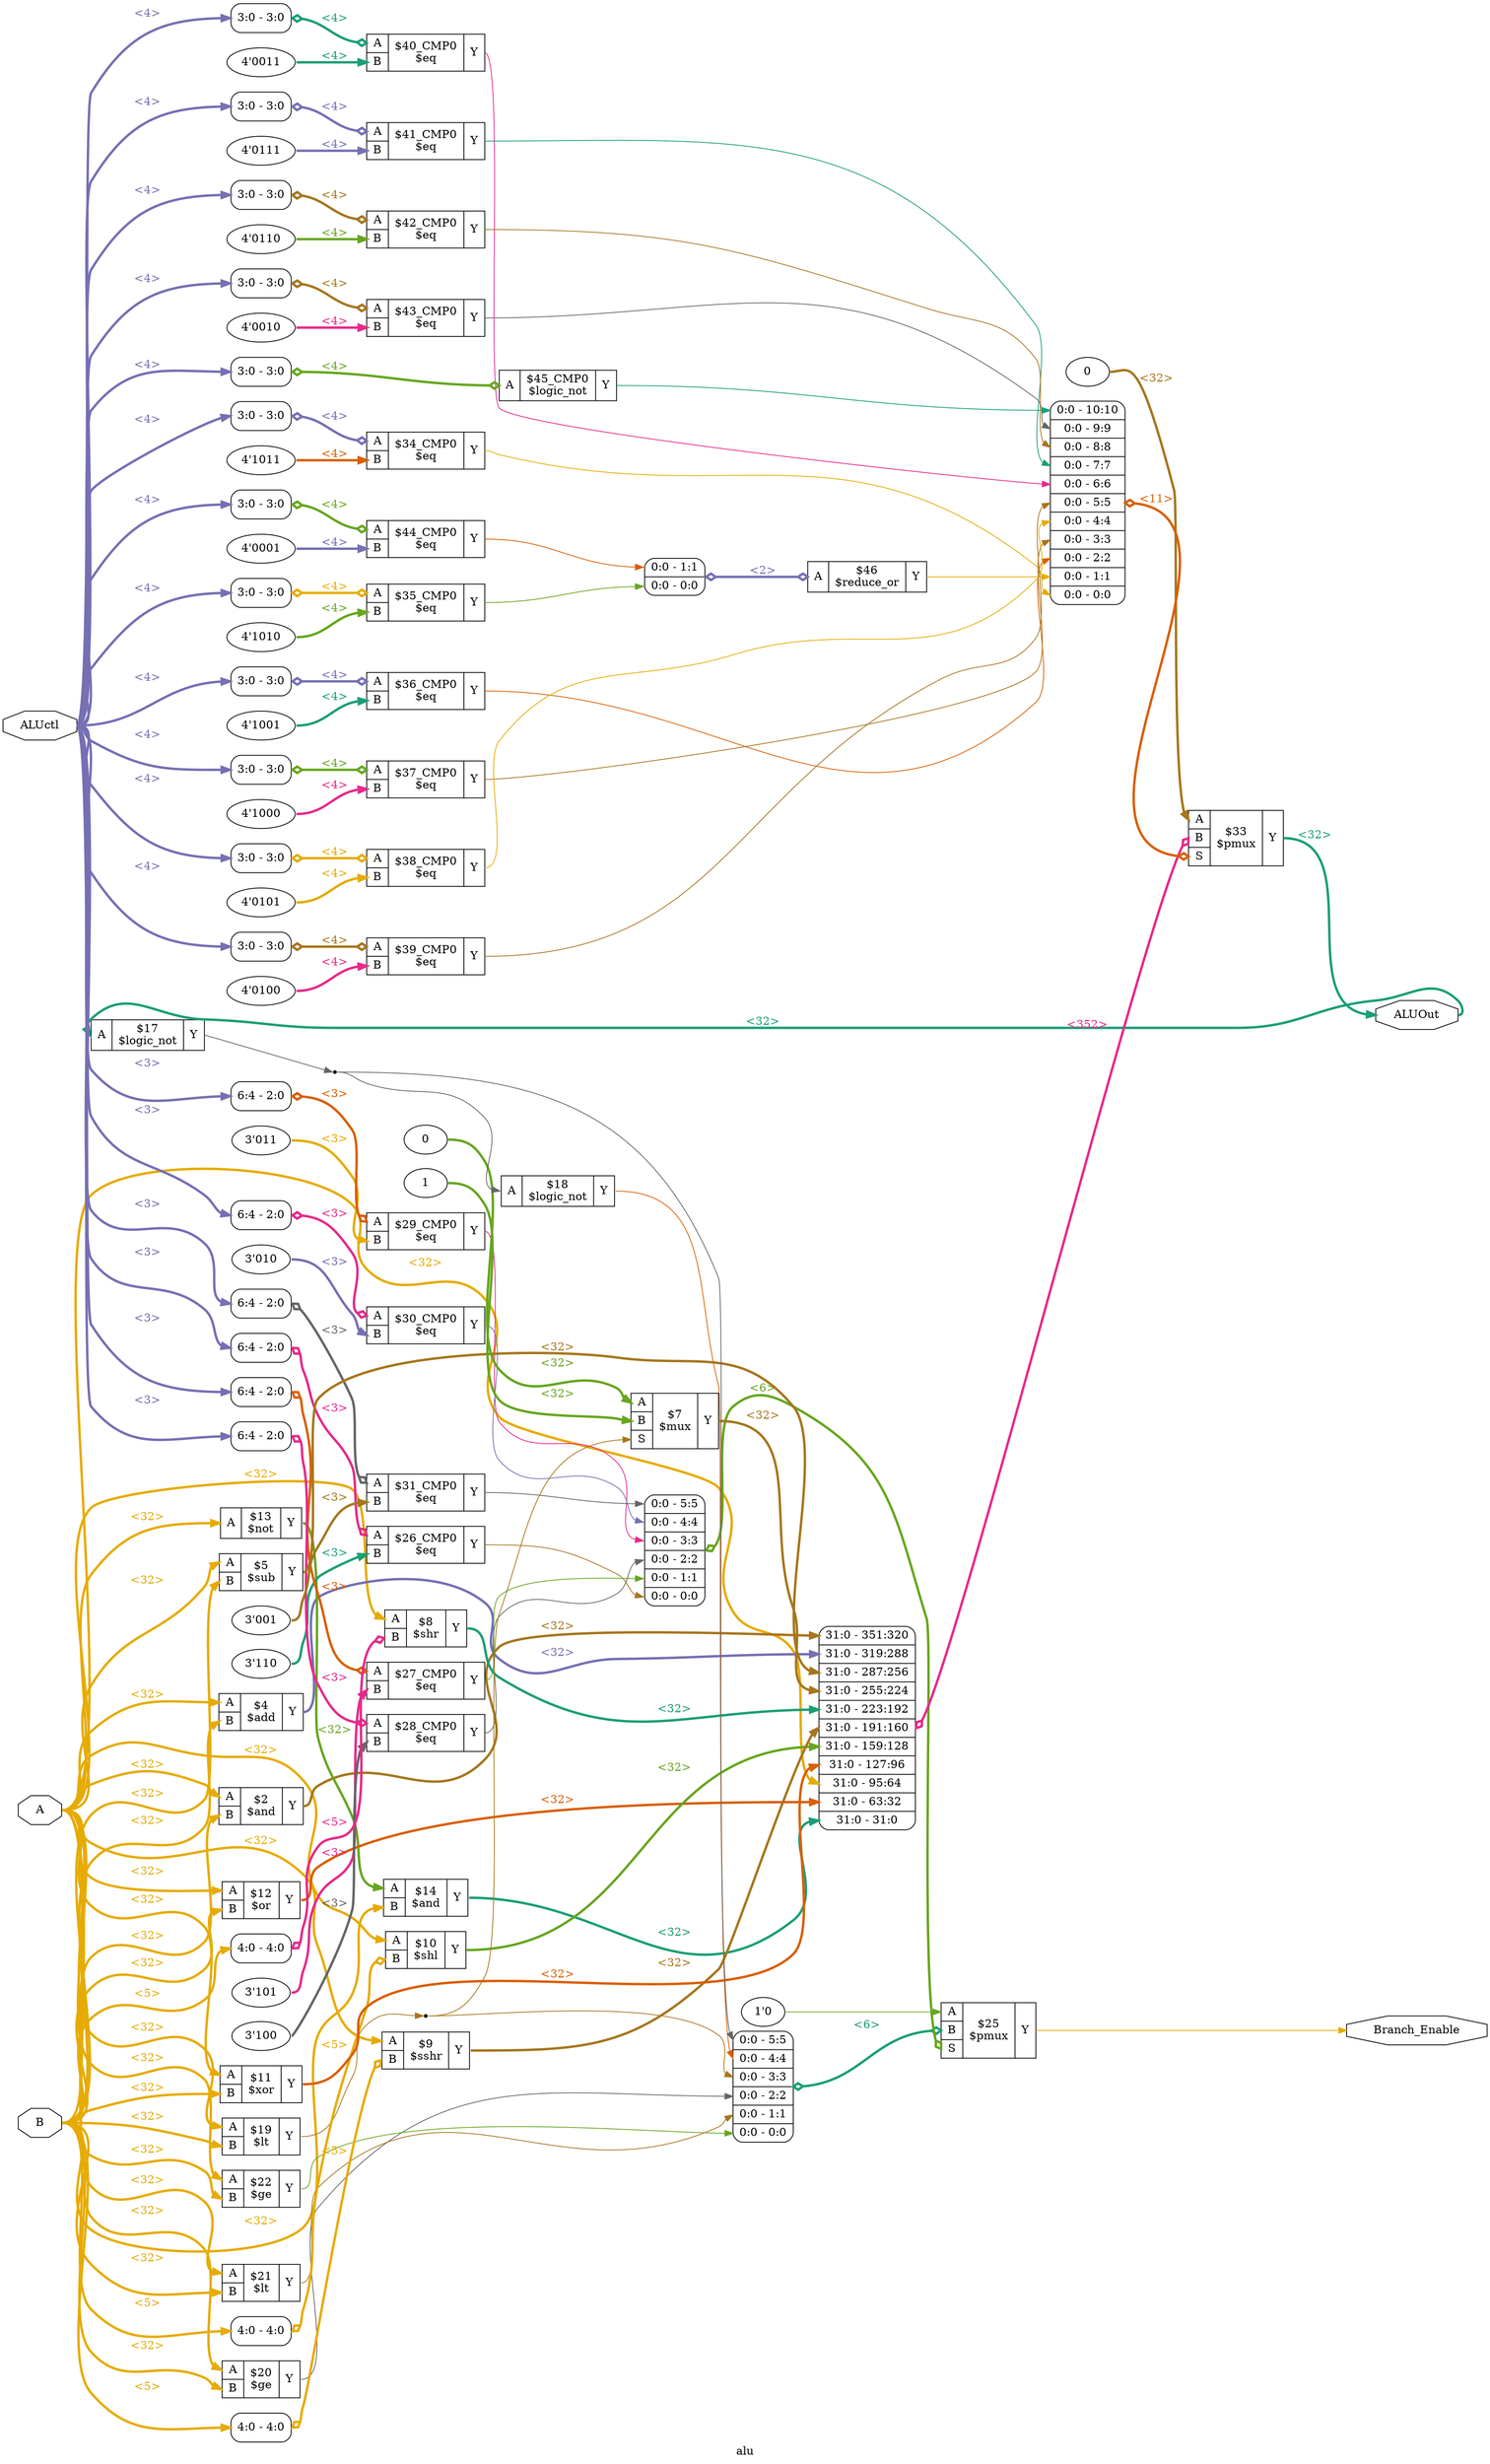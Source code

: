 digraph "alu" {
label="alu";
rankdir="LR";
remincross=true;
n37 [ shape=octagon, label="A", color="black", fontcolor="black" ];
n38 [ shape=octagon, label="ALUOut", color="black", fontcolor="black" ];
n39 [ shape=octagon, label="ALUctl", color="black", fontcolor="black" ];
n40 [ shape=octagon, label="B", color="black", fontcolor="black" ];
n41 [ shape=octagon, label="Branch_Enable", color="black", fontcolor="black" ];
{ rank="source"; n37; n39; n40;}
{ rank="sink"; n38; n41;}
c43 [ shape=record, label="{{<p37> A|<p40> B}|$4\n$add|{<p42> Y}}" ];
c44 [ shape=record, label="{{<p37> A|<p40> B}|$14\n$and|{<p42> Y}}" ];
c45 [ shape=record, label="{{<p37> A|<p40> B}|$2\n$and|{<p42> Y}}" ];
c46 [ shape=record, label="{{<p37> A}|$46\n$reduce_or|{<p42> Y}}" ];
x0 [ shape=record, style=rounded, label="<s1> 0:0 - 1:1 |<s0> 0:0 - 0:0 " ];
x0:e -> c46:p37:w [arrowhead=odiamond, arrowtail=odiamond, dir=both, colorscheme="dark28", color="3", fontcolor="3", style="setlinewidth(3)", label="<2>"];
c47 [ shape=record, label="{{<p37> A}|$17\n$logic_not|{<p42> Y}}" ];
c48 [ shape=record, label="{{<p37> A|<p40> B}|$20\n$ge|{<p42> Y}}" ];
c49 [ shape=record, label="{{<p37> A|<p40> B}|$22\n$ge|{<p42> Y}}" ];
c50 [ shape=record, label="{{<p37> A}|$18\n$logic_not|{<p42> Y}}" ];
c51 [ shape=record, label="{{<p37> A|<p40> B}|$19\n$lt|{<p42> Y}}" ];
c52 [ shape=record, label="{{<p37> A|<p40> B}|$21\n$lt|{<p42> Y}}" ];
c53 [ shape=record, label="{{<p37> A}|$13\n$not|{<p42> Y}}" ];
c54 [ shape=record, label="{{<p37> A|<p40> B}|$12\n$or|{<p42> Y}}" ];
v1 [ label="1'0" ];
c56 [ shape=record, label="{{<p37> A|<p40> B|<p55> S}|$25\n$pmux|{<p42> Y}}" ];
x2 [ shape=record, style=rounded, label="<s5> 0:0 - 5:5 |<s4> 0:0 - 4:4 |<s3> 0:0 - 3:3 |<s2> 0:0 - 2:2 |<s1> 0:0 - 1:1 |<s0> 0:0 - 0:0 " ];
x2:e -> c56:p40:w [arrowhead=odiamond, arrowtail=odiamond, dir=both, colorscheme="dark28", color="1", fontcolor="1", style="setlinewidth(3)", label="<6>"];
x3 [ shape=record, style=rounded, label="<s5> 0:0 - 5:5 |<s4> 0:0 - 4:4 |<s3> 0:0 - 3:3 |<s2> 0:0 - 2:2 |<s1> 0:0 - 1:1 |<s0> 0:0 - 0:0 " ];
x3:e -> c56:p55:w [arrowhead=odiamond, arrowtail=odiamond, dir=both, colorscheme="dark28", color="5", fontcolor="5", style="setlinewidth(3)", label="<6>"];
v5 [ label="3'110" ];
c57 [ shape=record, label="{{<p37> A|<p40> B}|$26_CMP0\n$eq|{<p42> Y}}" ];
x4 [ shape=record, style=rounded, label="<s0> 6:4 - 2:0 " ];
x4:e -> c57:p37:w [arrowhead=odiamond, arrowtail=odiamond, dir=both, colorscheme="dark28", color="4", fontcolor="4", style="setlinewidth(3)", label="<3>"];
v7 [ label="3'101" ];
c58 [ shape=record, label="{{<p37> A|<p40> B}|$27_CMP0\n$eq|{<p42> Y}}" ];
x6 [ shape=record, style=rounded, label="<s0> 6:4 - 2:0 " ];
x6:e -> c58:p37:w [arrowhead=odiamond, arrowtail=odiamond, dir=both, colorscheme="dark28", color="2", fontcolor="2", style="setlinewidth(3)", label="<3>"];
v9 [ label="3'100" ];
c59 [ shape=record, label="{{<p37> A|<p40> B}|$28_CMP0\n$eq|{<p42> Y}}" ];
x8 [ shape=record, style=rounded, label="<s0> 6:4 - 2:0 " ];
x8:e -> c59:p37:w [arrowhead=odiamond, arrowtail=odiamond, dir=both, colorscheme="dark28", color="4", fontcolor="4", style="setlinewidth(3)", label="<3>"];
v11 [ label="3'011" ];
c60 [ shape=record, label="{{<p37> A|<p40> B}|$29_CMP0\n$eq|{<p42> Y}}" ];
x10 [ shape=record, style=rounded, label="<s0> 6:4 - 2:0 " ];
x10:e -> c60:p37:w [arrowhead=odiamond, arrowtail=odiamond, dir=both, colorscheme="dark28", color="2", fontcolor="2", style="setlinewidth(3)", label="<3>"];
v13 [ label="3'010" ];
c61 [ shape=record, label="{{<p37> A|<p40> B}|$30_CMP0\n$eq|{<p42> Y}}" ];
x12 [ shape=record, style=rounded, label="<s0> 6:4 - 2:0 " ];
x12:e -> c61:p37:w [arrowhead=odiamond, arrowtail=odiamond, dir=both, colorscheme="dark28", color="4", fontcolor="4", style="setlinewidth(3)", label="<3>"];
v15 [ label="3'001" ];
c62 [ shape=record, label="{{<p37> A|<p40> B}|$31_CMP0\n$eq|{<p42> Y}}" ];
x14 [ shape=record, style=rounded, label="<s0> 6:4 - 2:0 " ];
x14:e -> c62:p37:w [arrowhead=odiamond, arrowtail=odiamond, dir=both, colorscheme="dark28", color="8", fontcolor="8", style="setlinewidth(3)", label="<3>"];
v16 [ label="0" ];
c63 [ shape=record, label="{{<p37> A|<p40> B|<p55> S}|$33\n$pmux|{<p42> Y}}" ];
x17 [ shape=record, style=rounded, label="<s10> 31:0 - 351:320 |<s9> 31:0 - 319:288 |<s8> 31:0 - 287:256 |<s7> 31:0 - 255:224 |<s6> 31:0 - 223:192 |<s5> 31:0 - 191:160 |<s4> 31:0 - 159:128 |<s3> 31:0 - 127:96 |<s2> 31:0 - 95:64 |<s1> 31:0 - 63:32 |<s0> 31:0 - 31:0 " ];
x17:e -> c63:p40:w [arrowhead=odiamond, arrowtail=odiamond, dir=both, colorscheme="dark28", color="4", fontcolor="4", style="setlinewidth(3)", label="<352>"];
x18 [ shape=record, style=rounded, label="<s10> 0:0 - 10:10 |<s9> 0:0 - 9:9 |<s8> 0:0 - 8:8 |<s7> 0:0 - 7:7 |<s6> 0:0 - 6:6 |<s5> 0:0 - 5:5 |<s4> 0:0 - 4:4 |<s3> 0:0 - 3:3 |<s2> 0:0 - 2:2 |<s1> 0:0 - 1:1 |<s0> 0:0 - 0:0 " ];
x18:e -> c63:p55:w [arrowhead=odiamond, arrowtail=odiamond, dir=both, colorscheme="dark28", color="2", fontcolor="2", style="setlinewidth(3)", label="<11>"];
v20 [ label="4'1011" ];
c64 [ shape=record, label="{{<p37> A|<p40> B}|$34_CMP0\n$eq|{<p42> Y}}" ];
x19 [ shape=record, style=rounded, label="<s0> 3:0 - 3:0 " ];
x19:e -> c64:p37:w [arrowhead=odiamond, arrowtail=odiamond, dir=both, colorscheme="dark28", color="3", fontcolor="3", style="setlinewidth(3)", label="<4>"];
v22 [ label="4'1010" ];
c65 [ shape=record, label="{{<p37> A|<p40> B}|$35_CMP0\n$eq|{<p42> Y}}" ];
x21 [ shape=record, style=rounded, label="<s0> 3:0 - 3:0 " ];
x21:e -> c65:p37:w [arrowhead=odiamond, arrowtail=odiamond, dir=both, colorscheme="dark28", color="6", fontcolor="6", style="setlinewidth(3)", label="<4>"];
v24 [ label="4'1001" ];
c66 [ shape=record, label="{{<p37> A|<p40> B}|$36_CMP0\n$eq|{<p42> Y}}" ];
x23 [ shape=record, style=rounded, label="<s0> 3:0 - 3:0 " ];
x23:e -> c66:p37:w [arrowhead=odiamond, arrowtail=odiamond, dir=both, colorscheme="dark28", color="3", fontcolor="3", style="setlinewidth(3)", label="<4>"];
v26 [ label="4'1000" ];
c67 [ shape=record, label="{{<p37> A|<p40> B}|$37_CMP0\n$eq|{<p42> Y}}" ];
x25 [ shape=record, style=rounded, label="<s0> 3:0 - 3:0 " ];
x25:e -> c67:p37:w [arrowhead=odiamond, arrowtail=odiamond, dir=both, colorscheme="dark28", color="5", fontcolor="5", style="setlinewidth(3)", label="<4>"];
v28 [ label="4'0101" ];
c68 [ shape=record, label="{{<p37> A|<p40> B}|$38_CMP0\n$eq|{<p42> Y}}" ];
x27 [ shape=record, style=rounded, label="<s0> 3:0 - 3:0 " ];
x27:e -> c68:p37:w [arrowhead=odiamond, arrowtail=odiamond, dir=both, colorscheme="dark28", color="6", fontcolor="6", style="setlinewidth(3)", label="<4>"];
v30 [ label="4'0100" ];
c69 [ shape=record, label="{{<p37> A|<p40> B}|$39_CMP0\n$eq|{<p42> Y}}" ];
x29 [ shape=record, style=rounded, label="<s0> 3:0 - 3:0 " ];
x29:e -> c69:p37:w [arrowhead=odiamond, arrowtail=odiamond, dir=both, colorscheme="dark28", color="7", fontcolor="7", style="setlinewidth(3)", label="<4>"];
v32 [ label="4'0011" ];
c70 [ shape=record, label="{{<p37> A|<p40> B}|$40_CMP0\n$eq|{<p42> Y}}" ];
x31 [ shape=record, style=rounded, label="<s0> 3:0 - 3:0 " ];
x31:e -> c70:p37:w [arrowhead=odiamond, arrowtail=odiamond, dir=both, colorscheme="dark28", color="1", fontcolor="1", style="setlinewidth(3)", label="<4>"];
v34 [ label="4'0111" ];
c71 [ shape=record, label="{{<p37> A|<p40> B}|$41_CMP0\n$eq|{<p42> Y}}" ];
x33 [ shape=record, style=rounded, label="<s0> 3:0 - 3:0 " ];
x33:e -> c71:p37:w [arrowhead=odiamond, arrowtail=odiamond, dir=both, colorscheme="dark28", color="3", fontcolor="3", style="setlinewidth(3)", label="<4>"];
v36 [ label="4'0110" ];
c72 [ shape=record, label="{{<p37> A|<p40> B}|$42_CMP0\n$eq|{<p42> Y}}" ];
x35 [ shape=record, style=rounded, label="<s0> 3:0 - 3:0 " ];
x35:e -> c72:p37:w [arrowhead=odiamond, arrowtail=odiamond, dir=both, colorscheme="dark28", color="7", fontcolor="7", style="setlinewidth(3)", label="<4>"];
v38 [ label="4'0010" ];
c73 [ shape=record, label="{{<p37> A|<p40> B}|$43_CMP0\n$eq|{<p42> Y}}" ];
x37 [ shape=record, style=rounded, label="<s0> 3:0 - 3:0 " ];
x37:e -> c73:p37:w [arrowhead=odiamond, arrowtail=odiamond, dir=both, colorscheme="dark28", color="7", fontcolor="7", style="setlinewidth(3)", label="<4>"];
v40 [ label="4'0001" ];
c74 [ shape=record, label="{{<p37> A|<p40> B}|$44_CMP0\n$eq|{<p42> Y}}" ];
x39 [ shape=record, style=rounded, label="<s0> 3:0 - 3:0 " ];
x39:e -> c74:p37:w [arrowhead=odiamond, arrowtail=odiamond, dir=both, colorscheme="dark28", color="5", fontcolor="5", style="setlinewidth(3)", label="<4>"];
c75 [ shape=record, label="{{<p37> A}|$45_CMP0\n$logic_not|{<p42> Y}}" ];
x41 [ shape=record, style=rounded, label="<s0> 3:0 - 3:0 " ];
x41:e -> c75:p37:w [arrowhead=odiamond, arrowtail=odiamond, dir=both, colorscheme="dark28", color="5", fontcolor="5", style="setlinewidth(3)", label="<4>"];
c76 [ shape=record, label="{{<p37> A|<p40> B}|$10\n$shl|{<p42> Y}}" ];
x42 [ shape=record, style=rounded, label="<s0> 4:0 - 4:0 " ];
x42:e -> c76:p40:w [arrowhead=odiamond, arrowtail=odiamond, dir=both, colorscheme="dark28", color="6", fontcolor="6", style="setlinewidth(3)", label="<5>"];
c77 [ shape=record, label="{{<p37> A|<p40> B}|$8\n$shr|{<p42> Y}}" ];
x43 [ shape=record, style=rounded, label="<s0> 4:0 - 4:0 " ];
x43:e -> c77:p40:w [arrowhead=odiamond, arrowtail=odiamond, dir=both, colorscheme="dark28", color="4", fontcolor="4", style="setlinewidth(3)", label="<5>"];
c78 [ shape=record, label="{{<p37> A|<p40> B}|$9\n$sshr|{<p42> Y}}" ];
x44 [ shape=record, style=rounded, label="<s0> 4:0 - 4:0 " ];
x44:e -> c78:p40:w [arrowhead=odiamond, arrowtail=odiamond, dir=both, colorscheme="dark28", color="6", fontcolor="6", style="setlinewidth(3)", label="<5>"];
c79 [ shape=record, label="{{<p37> A|<p40> B}|$5\n$sub|{<p42> Y}}" ];
v45 [ label="0" ];
v46 [ label="1" ];
c80 [ shape=record, label="{{<p37> A|<p40> B|<p55> S}|$7\n$mux|{<p42> Y}}" ];
c81 [ shape=record, label="{{<p37> A|<p40> B}|$11\n$xor|{<p42> Y}}" ];
c43:p42:e -> x17:s9:w [colorscheme="dark28", color="3", fontcolor="3", style="setlinewidth(3)", label="<32>"];
c52:p42:e -> x2:s1:w [colorscheme="dark28", color="7", fontcolor="7", label=""];
c53:p42:e -> c44:p37:w [colorscheme="dark28", color="5", fontcolor="5", style="setlinewidth(3)", label="<32>"];
c54:p42:e -> x17:s1:w [colorscheme="dark28", color="2", fontcolor="2", style="setlinewidth(3)", label="<32>"];
c57:p42:e -> x3:s0:w [colorscheme="dark28", color="7", fontcolor="7", label=""];
c58:p42:e -> x3:s1:w [colorscheme="dark28", color="5", fontcolor="5", label=""];
c59:p42:e -> x3:s2:w [colorscheme="dark28", color="8", fontcolor="8", label=""];
c60:p42:e -> x3:s3:w [colorscheme="dark28", color="4", fontcolor="4", label=""];
c61:p42:e -> x3:s4:w [colorscheme="dark28", color="3", fontcolor="3", label=""];
c62:p42:e -> x3:s5:w [colorscheme="dark28", color="8", fontcolor="8", label=""];
c64:p42:e -> x18:s0:w [colorscheme="dark28", color="6", fontcolor="6", label=""];
c44:p42:e -> x17:s0:w [colorscheme="dark28", color="1", fontcolor="1", style="setlinewidth(3)", label="<32>"];
c65:p42:e -> x0:s0:w [colorscheme="dark28", color="5", fontcolor="5", label=""];
c66:p42:e -> x18:s2:w [colorscheme="dark28", color="2", fontcolor="2", label=""];
c67:p42:e -> x18:s3:w [colorscheme="dark28", color="7", fontcolor="7", label=""];
c68:p42:e -> x18:s4:w [colorscheme="dark28", color="6", fontcolor="6", label=""];
c69:p42:e -> x18:s5:w [colorscheme="dark28", color="7", fontcolor="7", label=""];
c70:p42:e -> x18:s6:w [colorscheme="dark28", color="4", fontcolor="4", label=""];
c71:p42:e -> x18:s7:w [colorscheme="dark28", color="1", fontcolor="1", label=""];
c72:p42:e -> x18:s8:w [colorscheme="dark28", color="7", fontcolor="7", label=""];
c73:p42:e -> x18:s9:w [colorscheme="dark28", color="8", fontcolor="8", label=""];
c74:p42:e -> x0:s1:w [colorscheme="dark28", color="2", fontcolor="2", label=""];
c45:p42:e -> x17:s10:w [colorscheme="dark28", color="7", fontcolor="7", style="setlinewidth(3)", label="<32>"];
c75:p42:e -> x18:s10:w [colorscheme="dark28", color="1", fontcolor="1", label=""];
c76:p42:e -> x17:s4:w [colorscheme="dark28", color="5", fontcolor="5", style="setlinewidth(3)", label="<32>"];
c77:p42:e -> x17:s6:w [colorscheme="dark28", color="1", fontcolor="1", style="setlinewidth(3)", label="<32>"];
c78:p42:e -> x17:s5:w [colorscheme="dark28", color="7", fontcolor="7", style="setlinewidth(3)", label="<32>"];
c79:p42:e -> x17:s8:w [colorscheme="dark28", color="7", fontcolor="7", style="setlinewidth(3)", label="<32>"];
c80:p42:e -> x17:s7:w [colorscheme="dark28", color="7", fontcolor="7", style="setlinewidth(3)", label="<32>"];
c81:p42:e -> x17:s3:w [colorscheme="dark28", color="2", fontcolor="2", style="setlinewidth(3)", label="<32>"];
n37:e -> c43:p37:w [colorscheme="dark28", color="6", fontcolor="6", style="setlinewidth(3)", label="<32>"];
n37:e -> c45:p37:w [colorscheme="dark28", color="6", fontcolor="6", style="setlinewidth(3)", label="<32>"];
n37:e -> c48:p37:w [colorscheme="dark28", color="6", fontcolor="6", style="setlinewidth(3)", label="<32>"];
n37:e -> c49:p37:w [colorscheme="dark28", color="6", fontcolor="6", style="setlinewidth(3)", label="<32>"];
n37:e -> c51:p37:w [colorscheme="dark28", color="6", fontcolor="6", style="setlinewidth(3)", label="<32>"];
n37:e -> c52:p37:w [colorscheme="dark28", color="6", fontcolor="6", style="setlinewidth(3)", label="<32>"];
n37:e -> c53:p37:w [colorscheme="dark28", color="6", fontcolor="6", style="setlinewidth(3)", label="<32>"];
n37:e -> c54:p37:w [colorscheme="dark28", color="6", fontcolor="6", style="setlinewidth(3)", label="<32>"];
n37:e -> c76:p37:w [colorscheme="dark28", color="6", fontcolor="6", style="setlinewidth(3)", label="<32>"];
n37:e -> c77:p37:w [colorscheme="dark28", color="6", fontcolor="6", style="setlinewidth(3)", label="<32>"];
n37:e -> c78:p37:w [colorscheme="dark28", color="6", fontcolor="6", style="setlinewidth(3)", label="<32>"];
n37:e -> c79:p37:w [colorscheme="dark28", color="6", fontcolor="6", style="setlinewidth(3)", label="<32>"];
n37:e -> c81:p37:w [colorscheme="dark28", color="6", fontcolor="6", style="setlinewidth(3)", label="<32>"];
n37:e -> x17:s2:w [colorscheme="dark28", color="6", fontcolor="6", style="setlinewidth(3)", label="<32>"];
c63:p42:e -> n38:w [colorscheme="dark28", color="1", fontcolor="1", style="setlinewidth(3)", label="<32>"];
n38:e -> c47:p37:w [colorscheme="dark28", color="1", fontcolor="1", style="setlinewidth(3)", label="<32>"];
n39:e -> x10:s0:w [colorscheme="dark28", color="3", fontcolor="3", style="setlinewidth(3)", label="<3>"];
n39:e -> x12:s0:w [colorscheme="dark28", color="3", fontcolor="3", style="setlinewidth(3)", label="<3>"];
n39:e -> x14:s0:w [colorscheme="dark28", color="3", fontcolor="3", style="setlinewidth(3)", label="<3>"];
n39:e -> x19:s0:w [colorscheme="dark28", color="3", fontcolor="3", style="setlinewidth(3)", label="<4>"];
n39:e -> x21:s0:w [colorscheme="dark28", color="3", fontcolor="3", style="setlinewidth(3)", label="<4>"];
n39:e -> x23:s0:w [colorscheme="dark28", color="3", fontcolor="3", style="setlinewidth(3)", label="<4>"];
n39:e -> x25:s0:w [colorscheme="dark28", color="3", fontcolor="3", style="setlinewidth(3)", label="<4>"];
n39:e -> x27:s0:w [colorscheme="dark28", color="3", fontcolor="3", style="setlinewidth(3)", label="<4>"];
n39:e -> x29:s0:w [colorscheme="dark28", color="3", fontcolor="3", style="setlinewidth(3)", label="<4>"];
n39:e -> x31:s0:w [colorscheme="dark28", color="3", fontcolor="3", style="setlinewidth(3)", label="<4>"];
n39:e -> x33:s0:w [colorscheme="dark28", color="3", fontcolor="3", style="setlinewidth(3)", label="<4>"];
n39:e -> x35:s0:w [colorscheme="dark28", color="3", fontcolor="3", style="setlinewidth(3)", label="<4>"];
n39:e -> x37:s0:w [colorscheme="dark28", color="3", fontcolor="3", style="setlinewidth(3)", label="<4>"];
n39:e -> x39:s0:w [colorscheme="dark28", color="3", fontcolor="3", style="setlinewidth(3)", label="<4>"];
n39:e -> x41:s0:w [colorscheme="dark28", color="3", fontcolor="3", style="setlinewidth(3)", label="<4>"];
n39:e -> x4:s0:w [colorscheme="dark28", color="3", fontcolor="3", style="setlinewidth(3)", label="<3>"];
n39:e -> x6:s0:w [colorscheme="dark28", color="3", fontcolor="3", style="setlinewidth(3)", label="<3>"];
n39:e -> x8:s0:w [colorscheme="dark28", color="3", fontcolor="3", style="setlinewidth(3)", label="<3>"];
c46:p42:e -> x18:s1:w [colorscheme="dark28", color="6", fontcolor="6", label=""];
n40:e -> c43:p40:w [colorscheme="dark28", color="6", fontcolor="6", style="setlinewidth(3)", label="<32>"];
n40:e -> c44:p40:w [colorscheme="dark28", color="6", fontcolor="6", style="setlinewidth(3)", label="<32>"];
n40:e -> c45:p40:w [colorscheme="dark28", color="6", fontcolor="6", style="setlinewidth(3)", label="<32>"];
n40:e -> c48:p40:w [colorscheme="dark28", color="6", fontcolor="6", style="setlinewidth(3)", label="<32>"];
n40:e -> c49:p40:w [colorscheme="dark28", color="6", fontcolor="6", style="setlinewidth(3)", label="<32>"];
n40:e -> c51:p40:w [colorscheme="dark28", color="6", fontcolor="6", style="setlinewidth(3)", label="<32>"];
n40:e -> c52:p40:w [colorscheme="dark28", color="6", fontcolor="6", style="setlinewidth(3)", label="<32>"];
n40:e -> c54:p40:w [colorscheme="dark28", color="6", fontcolor="6", style="setlinewidth(3)", label="<32>"];
n40:e -> c79:p40:w [colorscheme="dark28", color="6", fontcolor="6", style="setlinewidth(3)", label="<32>"];
n40:e -> c81:p40:w [colorscheme="dark28", color="6", fontcolor="6", style="setlinewidth(3)", label="<32>"];
n40:e -> x42:s0:w [colorscheme="dark28", color="6", fontcolor="6", style="setlinewidth(3)", label="<5>"];
n40:e -> x43:s0:w [colorscheme="dark28", color="6", fontcolor="6", style="setlinewidth(3)", label="<5>"];
n40:e -> x44:s0:w [colorscheme="dark28", color="6", fontcolor="6", style="setlinewidth(3)", label="<5>"];
c56:p42:e -> n41:w [colorscheme="dark28", color="6", fontcolor="6", label=""];
n5 [ shape=point ];
c47:p42:e -> n5:w [colorscheme="dark28", color="8", fontcolor="8", label=""];
n5:e -> c50:p37:w [colorscheme="dark28", color="8", fontcolor="8", label=""];
n5:e -> x2:s5:w [colorscheme="dark28", color="8", fontcolor="8", label=""];
c48:p42:e -> x2:s2:w [colorscheme="dark28", color="8", fontcolor="8", label=""];
c49:p42:e -> x2:s0:w [colorscheme="dark28", color="5", fontcolor="5", label=""];
c50:p42:e -> x2:s4:w [colorscheme="dark28", color="2", fontcolor="2", label=""];
n9 [ shape=point ];
c51:p42:e -> n9:w [colorscheme="dark28", color="7", fontcolor="7", label=""];
n9:e -> c80:p55:w [colorscheme="dark28", color="7", fontcolor="7", label=""];
n9:e -> x2:s3:w [colorscheme="dark28", color="7", fontcolor="7", label=""];
v1:e -> c56:p37:w [colorscheme="dark28", color="5", fontcolor="5", label=""];
v11:e -> c60:p40:w [colorscheme="dark28", color="6", fontcolor="6", style="setlinewidth(3)", label="<3>"];
v13:e -> c61:p40:w [colorscheme="dark28", color="3", fontcolor="3", style="setlinewidth(3)", label="<3>"];
v15:e -> c62:p40:w [colorscheme="dark28", color="7", fontcolor="7", style="setlinewidth(3)", label="<3>"];
v16:e -> c63:p37:w [colorscheme="dark28", color="7", fontcolor="7", style="setlinewidth(3)", label="<32>"];
v20:e -> c64:p40:w [colorscheme="dark28", color="2", fontcolor="2", style="setlinewidth(3)", label="<4>"];
v22:e -> c65:p40:w [colorscheme="dark28", color="5", fontcolor="5", style="setlinewidth(3)", label="<4>"];
v24:e -> c66:p40:w [colorscheme="dark28", color="1", fontcolor="1", style="setlinewidth(3)", label="<4>"];
v26:e -> c67:p40:w [colorscheme="dark28", color="4", fontcolor="4", style="setlinewidth(3)", label="<4>"];
v28:e -> c68:p40:w [colorscheme="dark28", color="6", fontcolor="6", style="setlinewidth(3)", label="<4>"];
v30:e -> c69:p40:w [colorscheme="dark28", color="4", fontcolor="4", style="setlinewidth(3)", label="<4>"];
v32:e -> c70:p40:w [colorscheme="dark28", color="1", fontcolor="1", style="setlinewidth(3)", label="<4>"];
v34:e -> c71:p40:w [colorscheme="dark28", color="3", fontcolor="3", style="setlinewidth(3)", label="<4>"];
v36:e -> c72:p40:w [colorscheme="dark28", color="5", fontcolor="5", style="setlinewidth(3)", label="<4>"];
v38:e -> c73:p40:w [colorscheme="dark28", color="4", fontcolor="4", style="setlinewidth(3)", label="<4>"];
v40:e -> c74:p40:w [colorscheme="dark28", color="3", fontcolor="3", style="setlinewidth(3)", label="<4>"];
v45:e -> c80:p37:w [colorscheme="dark28", color="5", fontcolor="5", style="setlinewidth(3)", label="<32>"];
v46:e -> c80:p40:w [colorscheme="dark28", color="5", fontcolor="5", style="setlinewidth(3)", label="<32>"];
v5:e -> c57:p40:w [colorscheme="dark28", color="1", fontcolor="1", style="setlinewidth(3)", label="<3>"];
v7:e -> c58:p40:w [colorscheme="dark28", color="4", fontcolor="4", style="setlinewidth(3)", label="<3>"];
v9:e -> c59:p40:w [colorscheme="dark28", color="8", fontcolor="8", style="setlinewidth(3)", label="<3>"];
}
